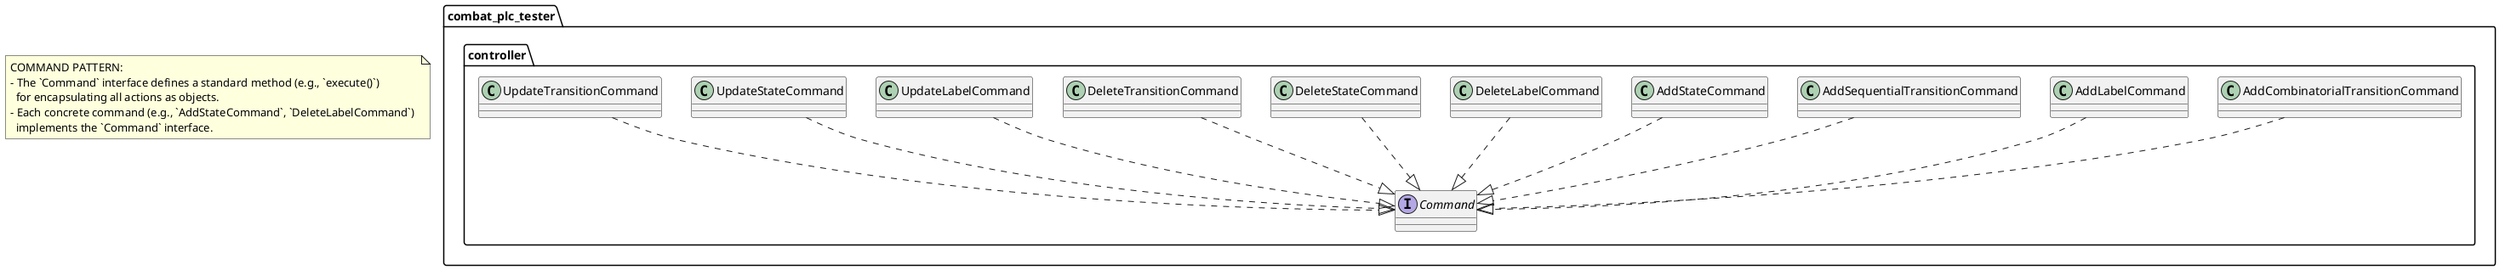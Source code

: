 @startuml
class combat_plc_tester.controller.AddCombinatorialTransitionCommand
class combat_plc_tester.controller.AddLabelCommand
class combat_plc_tester.controller.AddSequentialTransitionCommand
class combat_plc_tester.controller.AddStateCommand
class combat_plc_tester.controller.DeleteLabelCommand
class combat_plc_tester.controller.DeleteStateCommand
class combat_plc_tester.controller.DeleteTransitionCommand
class combat_plc_tester.controller.UpdateLabelCommand
class combat_plc_tester.controller.UpdateStateCommand
class combat_plc_tester.controller.UpdateTransitionCommand
interface combat_plc_tester.controller.Command
combat_plc_tester.controller.AddStateCommand ..|> combat_plc_tester.controller.Command
combat_plc_tester.controller.DeleteLabelCommand ..|> combat_plc_tester.controller.Command
combat_plc_tester.controller.DeleteStateCommand ..|> combat_plc_tester.controller.Command
combat_plc_tester.controller.DeleteTransitionCommand ..|> combat_plc_tester.controller.Command
combat_plc_tester.controller.UpdateStateCommand ..|> combat_plc_tester.controller.Command
combat_plc_tester.controller.UpdateTransitionCommand ..|> combat_plc_tester.controller.Command
combat_plc_tester.controller.UpdateLabelCommand ..|> combat_plc_tester.controller.Command
combat_plc_tester.controller.AddSequentialTransitionCommand ..|> combat_plc_tester.controller.Command
combat_plc_tester.controller.AddLabelCommand ..|> combat_plc_tester.controller.Command
combat_plc_tester.controller.AddCombinatorialTransitionCommand ..|> combat_plc_tester.controller.Command
note as N1
  COMMAND PATTERN:
  - The `Command` interface defines a standard method (e.g., `execute()`) 
    for encapsulating all actions as objects.
  - Each concrete command (e.g., `AddStateCommand`, `DeleteLabelCommand`) 
    implements the `Command` interface.
end note
@enduml